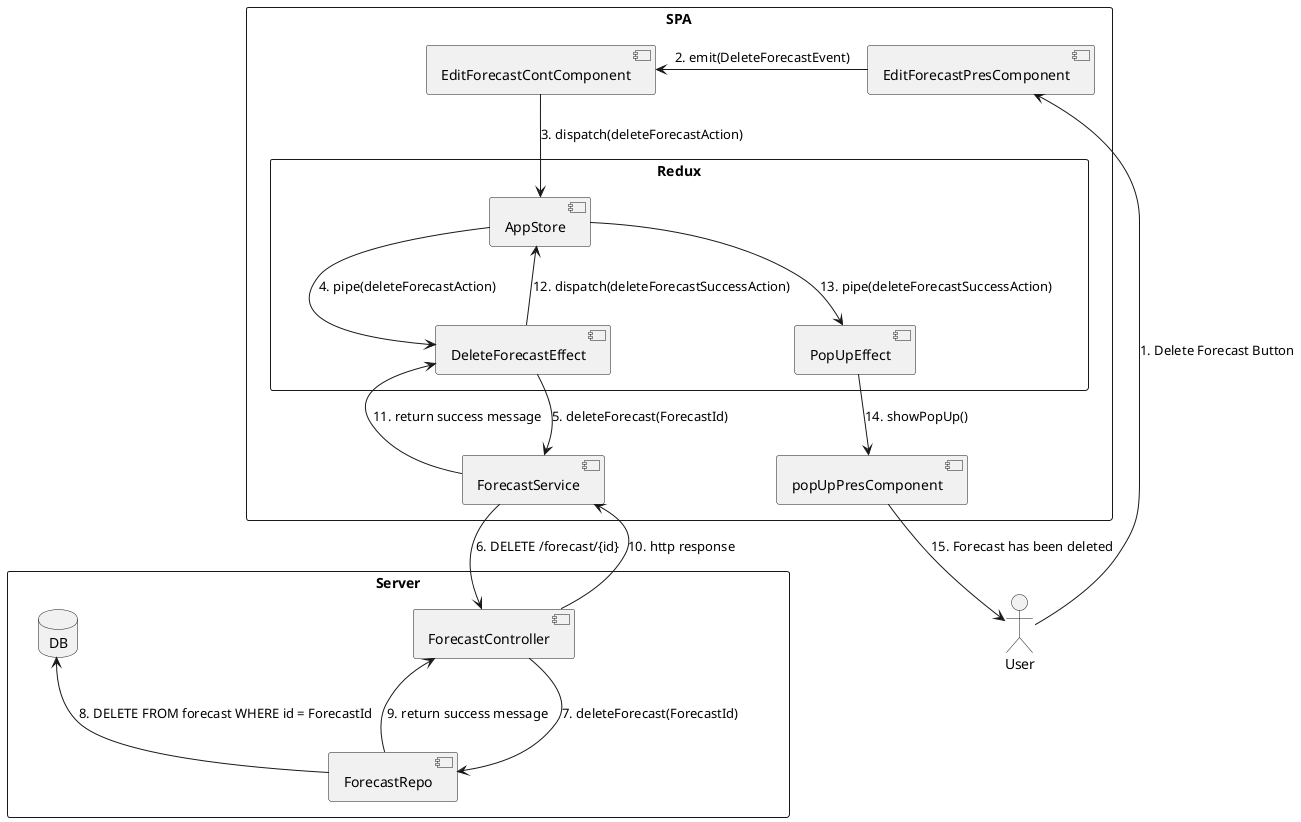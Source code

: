 @startuml
skinparam defaultFontName Arial
skinparam titleFontSize 18

actor User

rectangle "SPA" {
    [EditForecastPresComponent]
    [EditForecastContComponent]
    [popUpPresComponent]
    rectangle Redux {
        [AppStore]
        [DeleteForecastEffect]
        [PopUpEffect]
    }
    [ForecastService]
}

rectangle "Server" {
    [ForecastController]
    [ForecastRepo]
    database DB
}

User -down-> [EditForecastPresComponent] : 1. Delete Forecast Button
[EditForecastPresComponent] -> [EditForecastContComponent] : 2. emit(DeleteForecastEvent)
[EditForecastContComponent] -down-> [AppStore] : 3. dispatch(deleteForecastAction)
[AppStore] -> [DeleteForecastEffect] : 4. pipe(deleteForecastAction)
[DeleteForecastEffect] -down-> [ForecastService] : 5. deleteForecast(ForecastId)
[ForecastService] -down-> [ForecastController] : 6. DELETE /forecast/{id}
[ForecastController] -> [ForecastRepo] : 7. deleteForecast(ForecastId)
[ForecastRepo] -up-> DB : 8. DELETE FROM forecast WHERE id = ForecastId
[ForecastRepo] -down-> [ForecastController] : 9. return success message
[ForecastController] --> [ForecastService] : 10. http response
[ForecastService] --> [DeleteForecastEffect] : 11. return success message
[DeleteForecastEffect] --> [AppStore] : 12. dispatch(deleteForecastSuccessAction)
[AppStore] --> [PopUpEffect] : 13. pipe(deleteForecastSuccessAction)
[PopUpEffect] -down-> [popUpPresComponent] : 14. showPopUp()
[popUpPresComponent] --> User : 15. Forecast has been deleted
@enduml